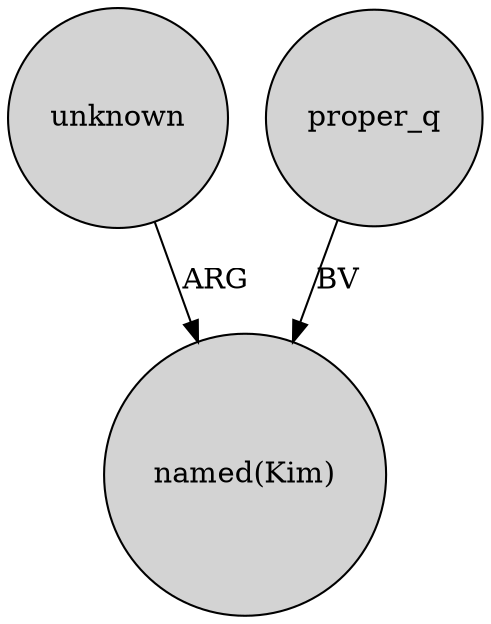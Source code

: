 digraph {
	node [shape=circle style=filled]
	unknown -> "named(Kim)" [label=ARG]
	proper_q -> "named(Kim)" [label=BV]
}
